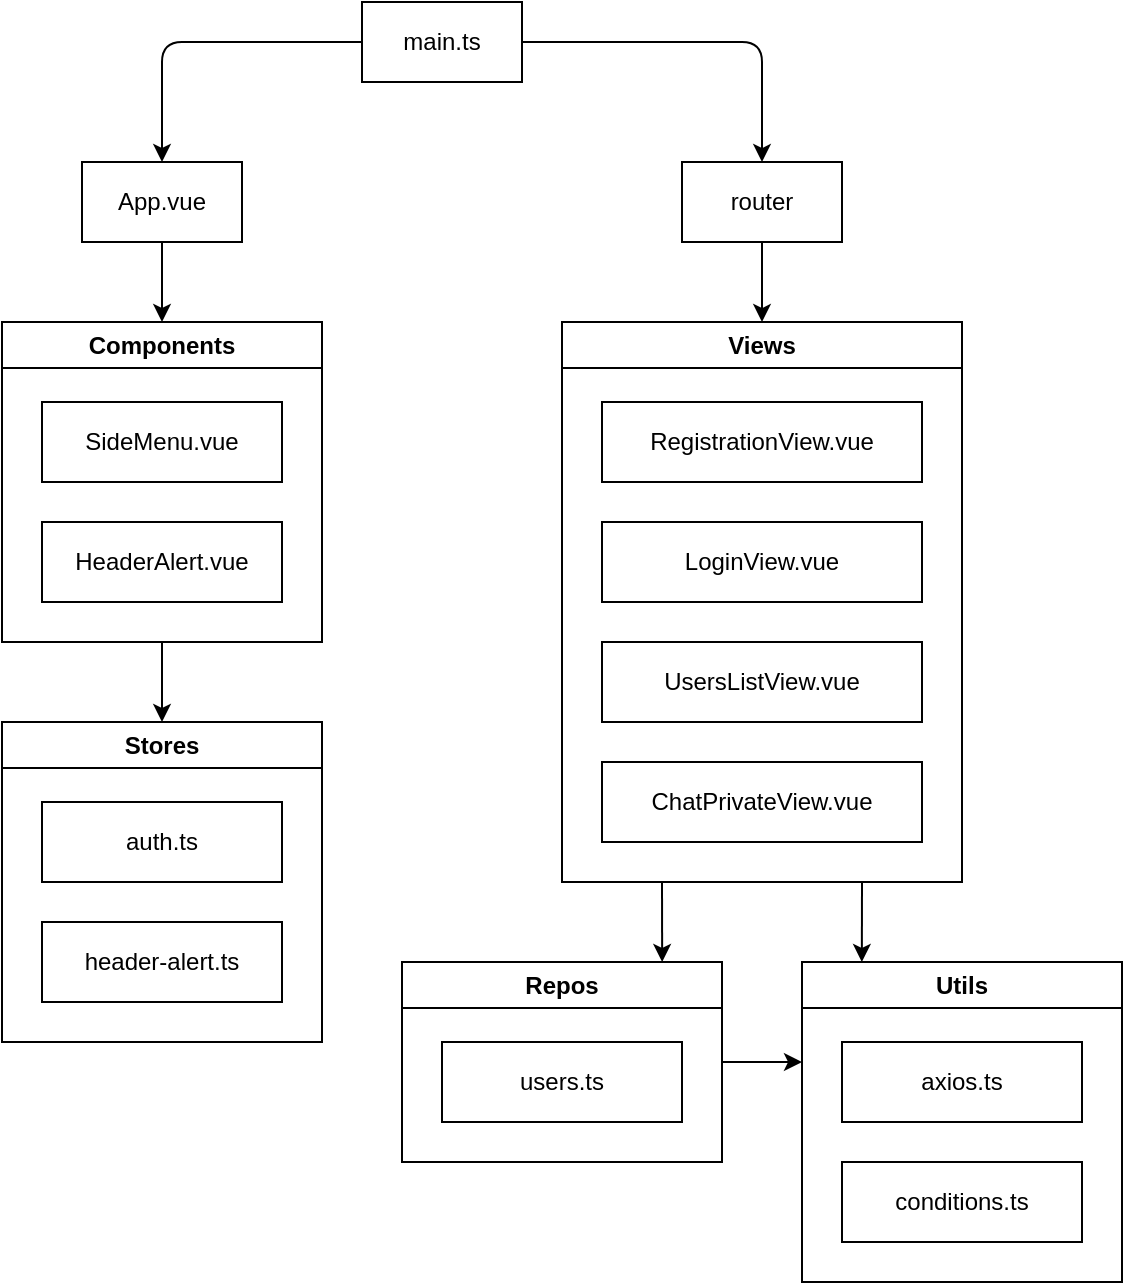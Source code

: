 <mxfile>
    <diagram id="pYFwmTa6tGgw1SixVW9t" name="Page-1">
        <mxGraphModel dx="530" dy="451" grid="1" gridSize="10" guides="1" tooltips="1" connect="1" arrows="1" fold="1" page="1" pageScale="1" pageWidth="850" pageHeight="1100" math="0" shadow="0">
            <root>
                <mxCell id="0"/>
                <mxCell id="1" parent="0"/>
                <mxCell id="26" style="edgeStyle=none;html=1;entryX=0.5;entryY=0;entryDx=0;entryDy=0;fontFamily=Helvetica;fontSize=12;fontColor=#000000;exitX=0;exitY=0.5;exitDx=0;exitDy=0;" parent="1" source="2" target="3" edge="1">
                    <mxGeometry relative="1" as="geometry">
                        <Array as="points">
                            <mxPoint x="120" y="60"/>
                        </Array>
                    </mxGeometry>
                </mxCell>
                <mxCell id="27" style="edgeStyle=none;html=1;exitX=1;exitY=0.5;exitDx=0;exitDy=0;entryX=0.5;entryY=0;entryDx=0;entryDy=0;fontFamily=Helvetica;fontSize=12;fontColor=#000000;" parent="1" source="2" target="12" edge="1">
                    <mxGeometry relative="1" as="geometry">
                        <Array as="points">
                            <mxPoint x="420" y="60"/>
                        </Array>
                    </mxGeometry>
                </mxCell>
                <mxCell id="2" value="main.ts" style="rounded=0;whiteSpace=wrap;html=1;fontFamily=Helvetica;" parent="1" vertex="1">
                    <mxGeometry x="220" y="40" width="80" height="40" as="geometry"/>
                </mxCell>
                <mxCell id="28" style="edgeStyle=none;html=1;entryX=0.5;entryY=0;entryDx=0;entryDy=0;fontFamily=Helvetica;fontSize=12;fontColor=#000000;" parent="1" source="3" target="6" edge="1">
                    <mxGeometry relative="1" as="geometry"/>
                </mxCell>
                <mxCell id="3" value="App.vue" style="rounded=0;whiteSpace=wrap;html=1;fontFamily=Helvetica;" parent="1" vertex="1">
                    <mxGeometry x="80" y="120" width="80" height="40" as="geometry"/>
                </mxCell>
                <mxCell id="30" style="edgeStyle=none;html=1;entryX=0.5;entryY=0;entryDx=0;entryDy=0;fontFamily=Helvetica;fontSize=12;fontColor=#000000;" parent="1" source="6" target="9" edge="1">
                    <mxGeometry relative="1" as="geometry"/>
                </mxCell>
                <mxCell id="6" value="Components" style="swimlane;whiteSpace=wrap;html=1;fontFamily=Helvetica;" parent="1" vertex="1">
                    <mxGeometry x="40" y="200" width="160" height="160" as="geometry"/>
                </mxCell>
                <mxCell id="7" value="&lt;p style=&quot;background-color: rgb(255, 255, 255); line-height: 19px;&quot;&gt;&lt;font style=&quot;font-size: 12px;&quot;&gt;SideMenu.vue&lt;/font&gt;&lt;/p&gt;" style="rounded=0;whiteSpace=wrap;html=1;" parent="6" vertex="1">
                    <mxGeometry x="20" y="40" width="120" height="40" as="geometry"/>
                </mxCell>
                <mxCell id="8" value="&lt;div style=&quot;background-color: rgb(255, 255, 255); line-height: 19px;&quot;&gt;&lt;p style=&quot;line-height: 19px;&quot;&gt;&lt;font style=&quot;font-size: 12px;&quot;&gt;HeaderAlert.vue&lt;/font&gt;&lt;/p&gt;&lt;/div&gt;" style="rounded=0;whiteSpace=wrap;html=1;" parent="6" vertex="1">
                    <mxGeometry x="20" y="100" width="120" height="40" as="geometry"/>
                </mxCell>
                <mxCell id="9" value="Stores" style="swimlane;whiteSpace=wrap;html=1;fontFamily=Helvetica;" parent="1" vertex="1">
                    <mxGeometry x="40" y="400" width="160" height="160" as="geometry"/>
                </mxCell>
                <mxCell id="10" value="&lt;p style=&quot;background-color: rgb(255, 255, 255); line-height: 19px;&quot;&gt;&lt;font style=&quot;font-size: 12px;&quot;&gt;auth.ts&lt;/font&gt;&lt;/p&gt;" style="rounded=0;whiteSpace=wrap;html=1;" parent="9" vertex="1">
                    <mxGeometry x="20" y="40" width="120" height="40" as="geometry"/>
                </mxCell>
                <mxCell id="11" value="&lt;div style=&quot;background-color: rgb(255, 255, 255); line-height: 19px;&quot;&gt;&lt;p style=&quot;line-height: 19px;&quot;&gt;&lt;font style=&quot;font-size: 12px;&quot;&gt;header-alert.ts&lt;/font&gt;&lt;/p&gt;&lt;/div&gt;" style="rounded=0;whiteSpace=wrap;html=1;" parent="9" vertex="1">
                    <mxGeometry x="20" y="100" width="120" height="40" as="geometry"/>
                </mxCell>
                <mxCell id="29" style="edgeStyle=none;html=1;entryX=0.5;entryY=0;entryDx=0;entryDy=0;fontFamily=Helvetica;fontSize=12;fontColor=#000000;" parent="1" source="12" target="19" edge="1">
                    <mxGeometry relative="1" as="geometry"/>
                </mxCell>
                <mxCell id="12" value="router" style="rounded=0;whiteSpace=wrap;html=1;fontFamily=Helvetica;" parent="1" vertex="1">
                    <mxGeometry x="380" y="120" width="80" height="40" as="geometry"/>
                </mxCell>
                <mxCell id="13" value="Utils" style="swimlane;whiteSpace=wrap;html=1;fontFamily=Helvetica;" parent="1" vertex="1">
                    <mxGeometry x="440" y="520" width="160" height="160" as="geometry"/>
                </mxCell>
                <mxCell id="14" value="&lt;p style=&quot;background-color: rgb(255, 255, 255); line-height: 19px;&quot;&gt;&lt;font style=&quot;font-size: 12px;&quot;&gt;axios.ts&lt;/font&gt;&lt;/p&gt;" style="rounded=0;whiteSpace=wrap;html=1;" parent="13" vertex="1">
                    <mxGeometry x="20" y="40" width="120" height="40" as="geometry"/>
                </mxCell>
                <mxCell id="15" value="&lt;div style=&quot;background-color: rgb(255, 255, 255); line-height: 19px;&quot;&gt;&lt;p style=&quot;line-height: 19px;&quot;&gt;&lt;font style=&quot;font-size: 12px;&quot;&gt;conditions.ts&lt;/font&gt;&lt;/p&gt;&lt;/div&gt;" style="rounded=0;whiteSpace=wrap;html=1;" parent="13" vertex="1">
                    <mxGeometry x="20" y="100" width="120" height="40" as="geometry"/>
                </mxCell>
                <mxCell id="33" style="edgeStyle=none;html=1;" edge="1" parent="1" source="16">
                    <mxGeometry relative="1" as="geometry">
                        <mxPoint x="440" y="570" as="targetPoint"/>
                    </mxGeometry>
                </mxCell>
                <mxCell id="16" value="Repos" style="swimlane;whiteSpace=wrap;html=1;fontFamily=Helvetica;" parent="1" vertex="1">
                    <mxGeometry x="240" y="520" width="160" height="100" as="geometry"/>
                </mxCell>
                <mxCell id="17" value="&lt;p style=&quot;background-color: rgb(255, 255, 255); line-height: 19px;&quot;&gt;&lt;font style=&quot;font-size: 12px;&quot;&gt;users.ts&lt;/font&gt;&lt;/p&gt;" style="rounded=0;whiteSpace=wrap;html=1;" parent="16" vertex="1">
                    <mxGeometry x="20" y="40" width="120" height="40" as="geometry"/>
                </mxCell>
                <mxCell id="31" style="edgeStyle=none;html=1;exitX=0.25;exitY=1;exitDx=0;exitDy=0;fontFamily=Helvetica;fontSize=12;fontColor=#000000;entryX=0.813;entryY=0;entryDx=0;entryDy=0;entryPerimeter=0;" parent="1" source="19" target="16" edge="1">
                    <mxGeometry relative="1" as="geometry">
                        <mxPoint x="360" y="500" as="targetPoint"/>
                    </mxGeometry>
                </mxCell>
                <mxCell id="32" style="edgeStyle=none;html=1;exitX=0.75;exitY=1;exitDx=0;exitDy=0;entryX=0.187;entryY=0;entryDx=0;entryDy=0;entryPerimeter=0;fontFamily=Helvetica;fontSize=12;fontColor=#000000;" parent="1" source="19" target="13" edge="1">
                    <mxGeometry relative="1" as="geometry"/>
                </mxCell>
                <mxCell id="19" value="Views" style="swimlane;whiteSpace=wrap;html=1;fontFamily=Helvetica;" parent="1" vertex="1">
                    <mxGeometry x="320" y="200" width="200" height="280" as="geometry"/>
                </mxCell>
                <mxCell id="20" value="&lt;p style=&quot;background-color: rgb(255, 255, 255); line-height: 19px;&quot;&gt;RegistrationView.vue&lt;br&gt;&lt;/p&gt;" style="rounded=0;whiteSpace=wrap;html=1;" parent="19" vertex="1">
                    <mxGeometry x="20" y="40" width="160" height="40" as="geometry"/>
                </mxCell>
                <mxCell id="23" value="&lt;p style=&quot;background-color: rgb(255, 255, 255); line-height: 19px;&quot;&gt;LoginView.vue&lt;br&gt;&lt;/p&gt;" style="rounded=0;whiteSpace=wrap;html=1;" parent="19" vertex="1">
                    <mxGeometry x="20" y="100" width="160" height="40" as="geometry"/>
                </mxCell>
                <mxCell id="24" value="&lt;p style=&quot;background-color: rgb(255, 255, 255); line-height: 19px;&quot;&gt;UsersListView.vue&lt;br&gt;&lt;/p&gt;" style="rounded=0;whiteSpace=wrap;html=1;" parent="19" vertex="1">
                    <mxGeometry x="20" y="160" width="160" height="40" as="geometry"/>
                </mxCell>
                <mxCell id="25" value="&lt;p style=&quot;background-color: rgb(255, 255, 255); line-height: 19px;&quot;&gt;ChatPrivateView.vue&lt;br&gt;&lt;/p&gt;" style="rounded=0;whiteSpace=wrap;html=1;" parent="19" vertex="1">
                    <mxGeometry x="20" y="220" width="160" height="40" as="geometry"/>
                </mxCell>
            </root>
        </mxGraphModel>
    </diagram>
</mxfile>